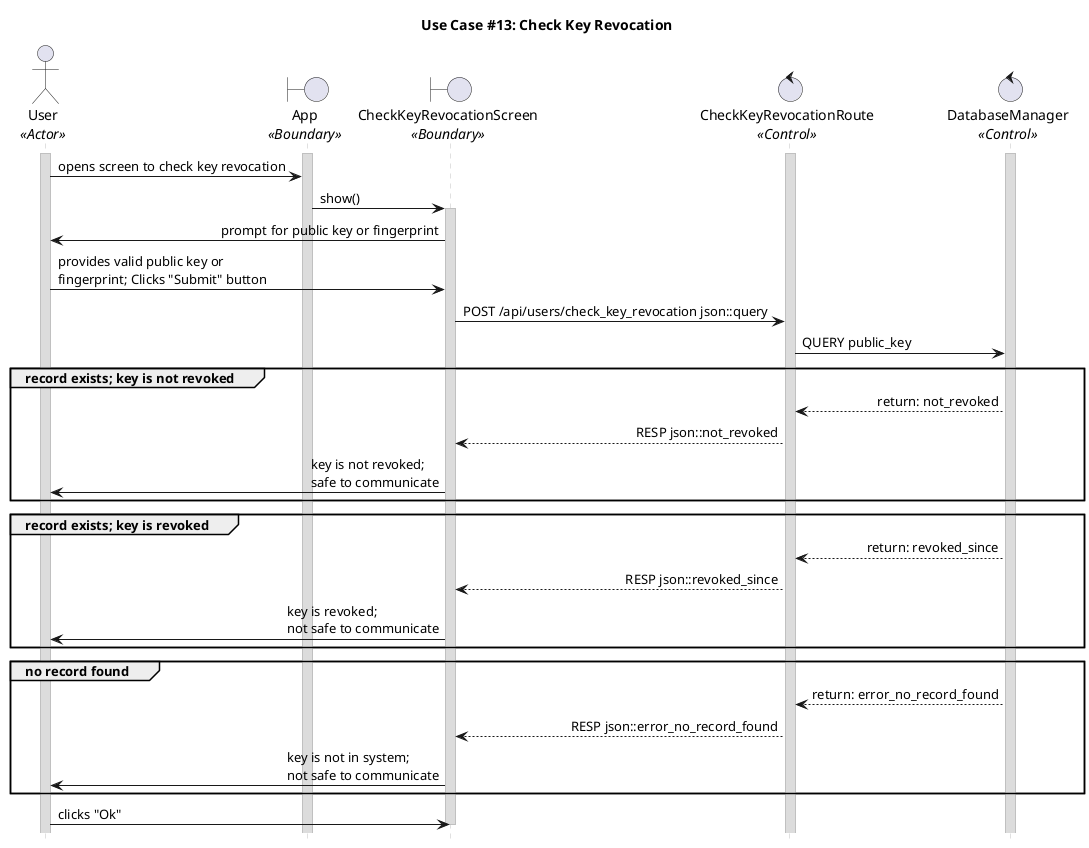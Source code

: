 @startuml uc13
title "Use Case #13: Check Key Revocation"

'Styling goes here
hide footbox
skinparam stereotypePosition bottom
skinparam sequenceMessageAlign direction
skinparam sequence {
	LifeLineBorderColor #Silver
	LifeLineBackgroundColor #Gainsboro
}

'Setup the objects involved here
actor User as u <<Actor>>
boundary App as a <<Boundary>>
boundary CheckKeyRevocationScreen as krs <<Boundary>>
control CheckKeyRevocationRoute as krr <<Control>>
control DatabaseManager as dbm <<Control>>

'Setup persistent objects here
activate u
activate a
activate krr
activate dbm

'--- FLOW OF CONTROL STARTS HERE ---
'The user sends the key to the server.
u -> a: opens screen to check key revocation
a -> krs: show()
activate krs
krs -> u: prompt for public key or fingerprint
u -> krs: provides valid public key or \nfingerprint; Clicks "Submit" button

'The server queries the revocation database for the key.
krs -> krr: POST /api/users/check_key_revocation json::query
krr -> dbm: QUERY public_key

'The server responds back with the revocation status of the key.
group record exists; key is not revoked

	dbm --> krr: return: not_revoked
	krr --> krs: RESP json::not_revoked
	krs -> u: key is not revoked; \nsafe to communicate
end
group record exists; key is revoked

	dbm --> krr: return: revoked_since
	krr --> krs: RESP json::revoked_since
	krs -> u: key is revoked; \nnot safe to communicate
end

'If no response from the database, then “indeterminate” is sent instead.
group no record found

	dbm --> krr: return: error_no_record_found
	krr --> krs: RESP json::error_no_record_found
	krs -> u: key is not in system; \nnot safe to communicate

end

'Cleanup
u -> krs: clicks "Ok"
deactivate krs
'--- FLOW OF CONTROL ENDS HERE   ---

@enduml
